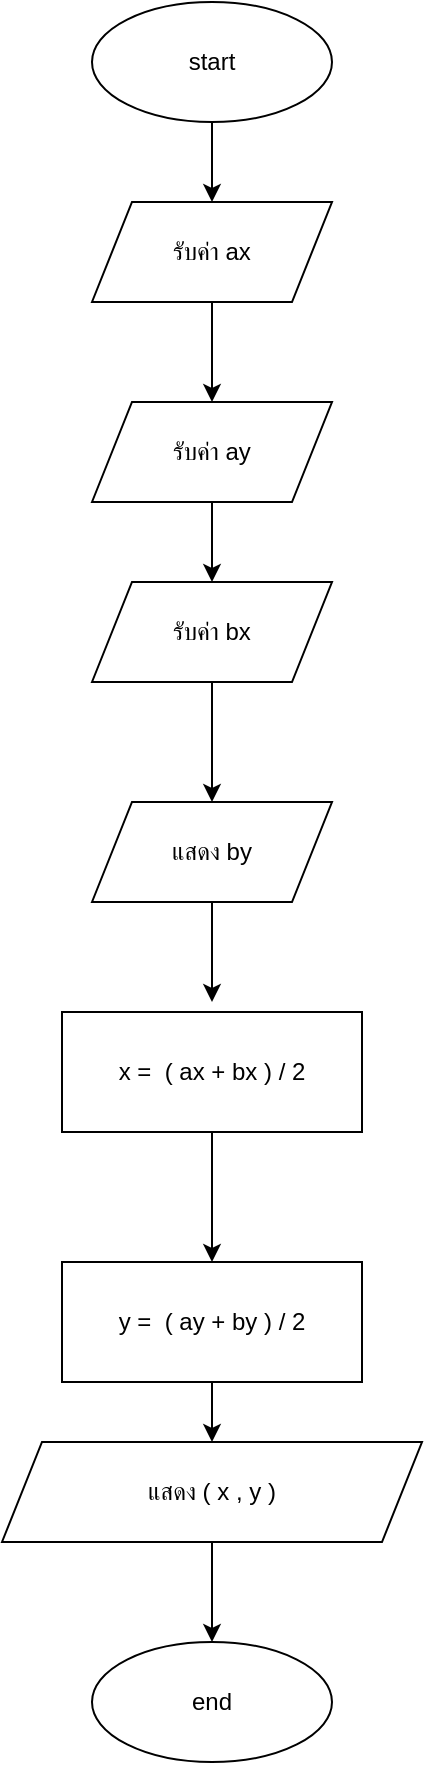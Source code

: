 <mxfile version="25.0.3">
  <diagram name="Page-1" id="9hlryn8C9tm455uX0L5x">
    <mxGraphModel dx="1050" dy="522" grid="1" gridSize="10" guides="1" tooltips="1" connect="1" arrows="1" fold="1" page="1" pageScale="1" pageWidth="827" pageHeight="1169" math="0" shadow="0">
      <root>
        <mxCell id="0" />
        <mxCell id="1" parent="0" />
        <mxCell id="MKamS8ej1kTYHV7OLAK3-1" value="" style="edgeStyle=orthogonalEdgeStyle;rounded=0;orthogonalLoop=1;jettySize=auto;html=1;" edge="1" parent="1" source="MKamS8ej1kTYHV7OLAK3-2" target="MKamS8ej1kTYHV7OLAK3-4">
          <mxGeometry relative="1" as="geometry" />
        </mxCell>
        <mxCell id="MKamS8ej1kTYHV7OLAK3-2" value="start" style="ellipse;whiteSpace=wrap;html=1;aspect=fixed;" vertex="1" parent="1">
          <mxGeometry x="160" y="50" width="120" height="60" as="geometry" />
        </mxCell>
        <mxCell id="MKamS8ej1kTYHV7OLAK3-3" value="" style="edgeStyle=orthogonalEdgeStyle;rounded=0;orthogonalLoop=1;jettySize=auto;html=1;" edge="1" parent="1" source="MKamS8ej1kTYHV7OLAK3-4" target="MKamS8ej1kTYHV7OLAK3-6">
          <mxGeometry relative="1" as="geometry" />
        </mxCell>
        <mxCell id="MKamS8ej1kTYHV7OLAK3-4" value="รับค่า ax" style="shape=parallelogram;perimeter=parallelogramPerimeter;whiteSpace=wrap;html=1;fixedSize=1;" vertex="1" parent="1">
          <mxGeometry x="160" y="150" width="120" height="50" as="geometry" />
        </mxCell>
        <mxCell id="MKamS8ej1kTYHV7OLAK3-5" value="" style="edgeStyle=orthogonalEdgeStyle;rounded=0;orthogonalLoop=1;jettySize=auto;html=1;" edge="1" parent="1" source="MKamS8ej1kTYHV7OLAK3-6" target="MKamS8ej1kTYHV7OLAK3-8">
          <mxGeometry relative="1" as="geometry" />
        </mxCell>
        <mxCell id="MKamS8ej1kTYHV7OLAK3-6" value="รับค่า ay" style="shape=parallelogram;perimeter=parallelogramPerimeter;whiteSpace=wrap;html=1;fixedSize=1;" vertex="1" parent="1">
          <mxGeometry x="160" y="250" width="120" height="50" as="geometry" />
        </mxCell>
        <mxCell id="MKamS8ej1kTYHV7OLAK3-7" value="" style="edgeStyle=orthogonalEdgeStyle;rounded=0;orthogonalLoop=1;jettySize=auto;html=1;" edge="1" parent="1" source="MKamS8ej1kTYHV7OLAK3-8" target="MKamS8ej1kTYHV7OLAK3-10">
          <mxGeometry relative="1" as="geometry" />
        </mxCell>
        <mxCell id="MKamS8ej1kTYHV7OLAK3-8" value="รับค่า bx" style="shape=parallelogram;perimeter=parallelogramPerimeter;whiteSpace=wrap;html=1;fixedSize=1;" vertex="1" parent="1">
          <mxGeometry x="160" y="340" width="120" height="50" as="geometry" />
        </mxCell>
        <mxCell id="MKamS8ej1kTYHV7OLAK3-9" value="" style="edgeStyle=orthogonalEdgeStyle;rounded=0;orthogonalLoop=1;jettySize=auto;html=1;" edge="1" parent="1" source="MKamS8ej1kTYHV7OLAK3-10">
          <mxGeometry relative="1" as="geometry">
            <mxPoint x="220" y="550" as="targetPoint" />
          </mxGeometry>
        </mxCell>
        <mxCell id="MKamS8ej1kTYHV7OLAK3-10" value="แสดง by" style="shape=parallelogram;perimeter=parallelogramPerimeter;whiteSpace=wrap;html=1;fixedSize=1;" vertex="1" parent="1">
          <mxGeometry x="160" y="450" width="120" height="50" as="geometry" />
        </mxCell>
        <mxCell id="MKamS8ej1kTYHV7OLAK3-14" value="" style="edgeStyle=orthogonalEdgeStyle;rounded=0;orthogonalLoop=1;jettySize=auto;html=1;" edge="1" parent="1" source="MKamS8ej1kTYHV7OLAK3-12" target="MKamS8ej1kTYHV7OLAK3-13">
          <mxGeometry relative="1" as="geometry" />
        </mxCell>
        <mxCell id="MKamS8ej1kTYHV7OLAK3-12" value="x =&amp;nbsp;&amp;nbsp;( ax + bx ) / 2" style="rounded=0;whiteSpace=wrap;html=1;" vertex="1" parent="1">
          <mxGeometry x="145" y="555" width="150" height="60" as="geometry" />
        </mxCell>
        <mxCell id="MKamS8ej1kTYHV7OLAK3-16" value="" style="edgeStyle=orthogonalEdgeStyle;rounded=0;orthogonalLoop=1;jettySize=auto;html=1;" edge="1" parent="1" source="MKamS8ej1kTYHV7OLAK3-13" target="MKamS8ej1kTYHV7OLAK3-15">
          <mxGeometry relative="1" as="geometry" />
        </mxCell>
        <mxCell id="MKamS8ej1kTYHV7OLAK3-13" value="y =&amp;nbsp;&amp;nbsp;( ay + by ) / 2" style="rounded=0;whiteSpace=wrap;html=1;" vertex="1" parent="1">
          <mxGeometry x="145" y="680" width="150" height="60" as="geometry" />
        </mxCell>
        <mxCell id="MKamS8ej1kTYHV7OLAK3-18" value="" style="edgeStyle=orthogonalEdgeStyle;rounded=0;orthogonalLoop=1;jettySize=auto;html=1;" edge="1" parent="1" source="MKamS8ej1kTYHV7OLAK3-15" target="MKamS8ej1kTYHV7OLAK3-17">
          <mxGeometry relative="1" as="geometry" />
        </mxCell>
        <mxCell id="MKamS8ej1kTYHV7OLAK3-15" value="แสดง ( x , y )" style="shape=parallelogram;perimeter=parallelogramPerimeter;whiteSpace=wrap;html=1;fixedSize=1;" vertex="1" parent="1">
          <mxGeometry x="115" y="770" width="210" height="50" as="geometry" />
        </mxCell>
        <mxCell id="MKamS8ej1kTYHV7OLAK3-17" value="end" style="ellipse;whiteSpace=wrap;html=1;aspect=fixed;" vertex="1" parent="1">
          <mxGeometry x="160" y="870" width="120" height="60" as="geometry" />
        </mxCell>
      </root>
    </mxGraphModel>
  </diagram>
</mxfile>
